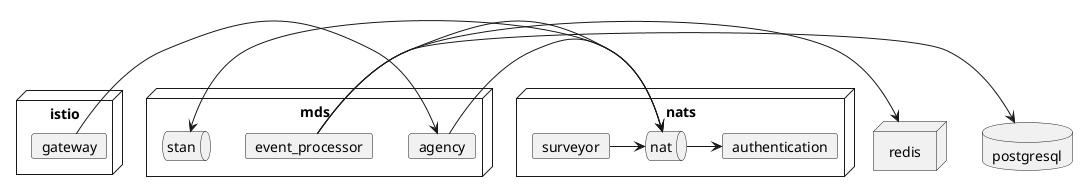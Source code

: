 @startuml
node mds {
  card agency
  queue stan
  card event_processor
}
node istio {
  card gateway
}
node nats {
  queue nat
  card authentication
  card surveyor
}
node redis {
}
database postgresql {
}

gateway -> agency
agency -> nat
event_processor -> nat
event_processor -> redis
event_processor -> postgresql
nat <-> stan
nat -> authentication
surveyor -> nat
@enduml